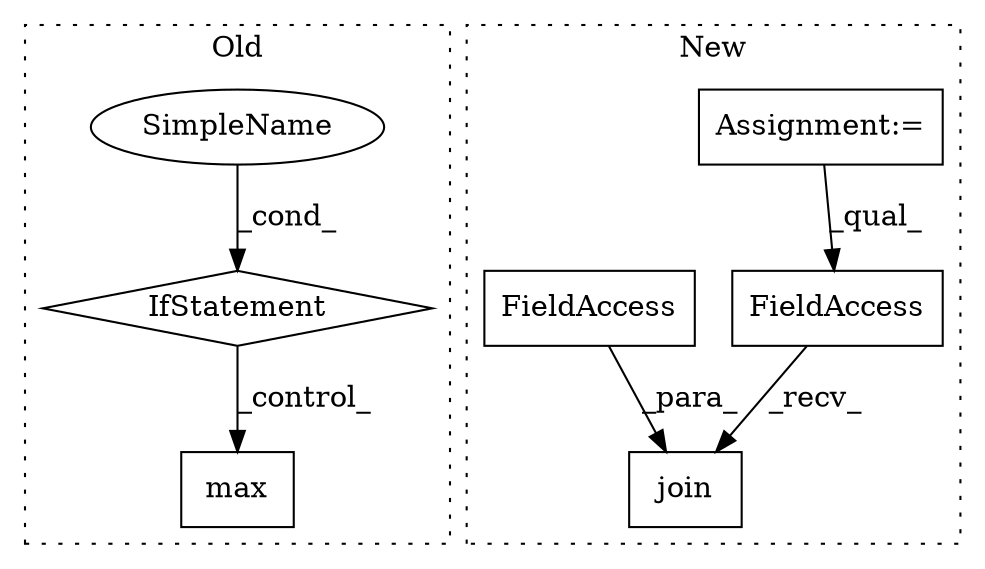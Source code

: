 digraph G {
subgraph cluster0 {
1 [label="max" a="32" s="1807,1823" l="4,1" shape="box"];
4 [label="IfStatement" a="25" s="1730,1749" l="4,2" shape="diamond"];
5 [label="SimpleName" a="42" s="" l="" shape="ellipse"];
label = "Old";
style="dotted";
}
subgraph cluster1 {
2 [label="join" a="32" s="1792,1852" l="5,1" shape="box"];
3 [label="FieldAccess" a="22" s="1784" l="7" shape="box"];
6 [label="Assignment:=" a="7" s="1180" l="2" shape="box"];
7 [label="FieldAccess" a="22" s="1797" l="24" shape="box"];
label = "New";
style="dotted";
}
3 -> 2 [label="_recv_"];
4 -> 1 [label="_control_"];
5 -> 4 [label="_cond_"];
6 -> 3 [label="_qual_"];
7 -> 2 [label="_para_"];
}